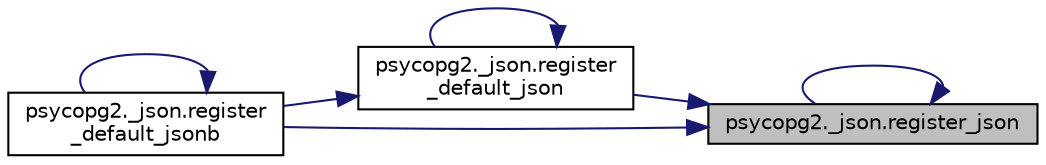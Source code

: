 digraph "psycopg2._json.register_json"
{
 // LATEX_PDF_SIZE
  edge [fontname="Helvetica",fontsize="10",labelfontname="Helvetica",labelfontsize="10"];
  node [fontname="Helvetica",fontsize="10",shape=record];
  rankdir="RL";
  Node1 [label="psycopg2._json.register_json",height=0.2,width=0.4,color="black", fillcolor="grey75", style="filled", fontcolor="black",tooltip=" "];
  Node1 -> Node2 [dir="back",color="midnightblue",fontsize="10",style="solid",fontname="Helvetica"];
  Node2 [label="psycopg2._json.register\l_default_json",height=0.2,width=0.4,color="black", fillcolor="white", style="filled",URL="$d5/d78/namespacepsycopg2_1_1__json.html#af7164c5bc7d1223f601eef273ff2c2ca",tooltip=" "];
  Node2 -> Node2 [dir="back",color="midnightblue",fontsize="10",style="solid",fontname="Helvetica"];
  Node2 -> Node3 [dir="back",color="midnightblue",fontsize="10",style="solid",fontname="Helvetica"];
  Node3 [label="psycopg2._json.register\l_default_jsonb",height=0.2,width=0.4,color="black", fillcolor="white", style="filled",URL="$d5/d78/namespacepsycopg2_1_1__json.html#ab4b647baf57d905ee1fc2600d0ead5a5",tooltip=" "];
  Node3 -> Node3 [dir="back",color="midnightblue",fontsize="10",style="solid",fontname="Helvetica"];
  Node1 -> Node3 [dir="back",color="midnightblue",fontsize="10",style="solid",fontname="Helvetica"];
  Node1 -> Node1 [dir="back",color="midnightblue",fontsize="10",style="solid",fontname="Helvetica"];
}
